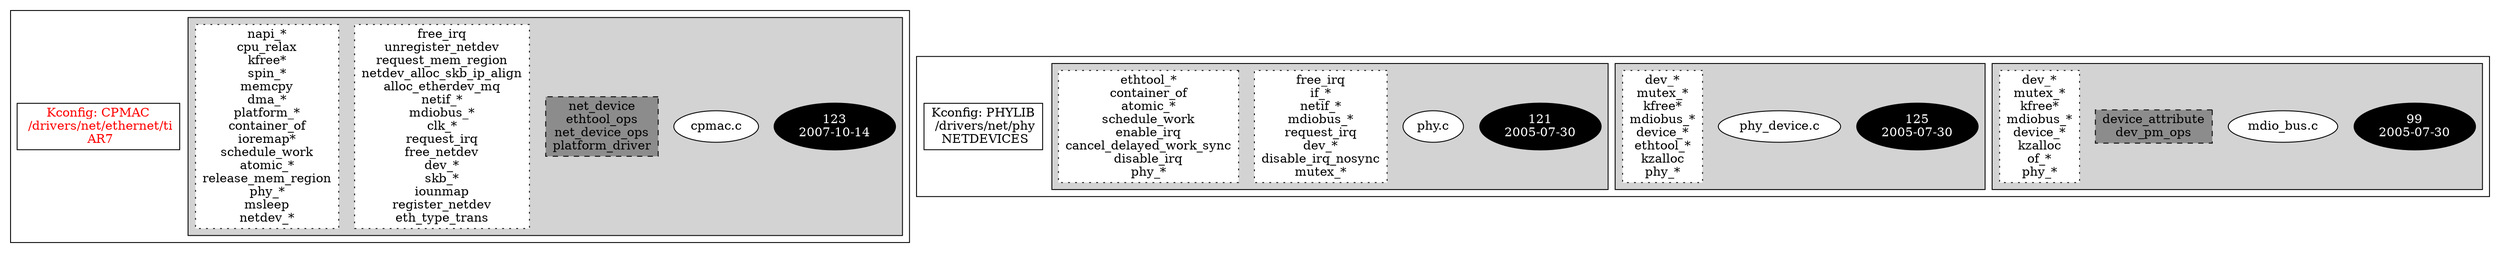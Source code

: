 digraph Driver {
	ranksep=2;
	splines=ortho;
	//Symbol: CPMAC
	subgraph "cluster_CPMAC"{
		subgraph "cluster_cpmac.c" {
			style=filled
			"commit_cpmac.c" [style=filled, fillcolor=black, fontcolor=white, label="123\n2007-10-14"];
			"cpmac.c" [style=filled, fillcolor=white, fontcolor=black, label="cpmac.c\n"];
			"structs-cpmac.c" [style="filled,dashed" shape=box, fillcolor=grey55, fontcolor=black, label="net_device\nethtool_ops\nnet_device_ops\nplatform_driver\n"];
			"funccall2-cpmac.c" [style="filled,dotted" shape=box, fillcolor=white, fontcolor=black, label="free_irq\nunregister_netdev\nrequest_mem_region\nnetdev_alloc_skb_ip_align\nalloc_etherdev_mq\nnetif_*\nmdiobus_*\nclk_*\nrequest_irq\nfree_netdev\ndev_*\nskb_*\niounmap\nregister_netdev\neth_type_trans\n"];
			"funccall1-cpmac.c" [style="filled,dotted" shape=box, fillcolor=white, fontcolor=black, label="napi_*\ncpu_relax\nkfree*\nspin_*\nmemcpy\ndma_*\nplatform_*\ncontainer_of\nioremap*\nschedule_work\natomic_*\nrelease_mem_region\nphy_*\nmsleep\nnetdev_*\n"];
		}
		"K:CPMAC" [label="Kconfig: CPMAC\n /drivers/net/ethernet/ti\n  AR7 ", shape=box, fontcolor=red];
	}
	//Symbol: PHYLIB
	subgraph "cluster_PHYLIB"{
		subgraph "cluster_mdio_bus.c" {
			style=filled
			"commit_mdio_bus.c" [style=filled, fillcolor=black, fontcolor=white, label="99\n2005-07-30"];
			"mdio_bus.c" [style=filled, fillcolor=white, fontcolor=black, label="mdio_bus.c\n"];
			"structs-mdio_bus.c" [style="filled,dashed" shape=box, fillcolor=grey55, fontcolor=black, label="device_attribute\ndev_pm_ops\n"];
			"funccall0-mdio_bus.c" [style="filled,dotted" shape=box, fillcolor=white, fontcolor=black, label="dev_*\nmutex_*\nkfree*\nmdiobus_*\ndevice_*\nkzalloc\nof_*\nphy_*\n"];
		}
		subgraph "cluster_phy_device.c" {
			style=filled
			"commit_phy_device.c" [style=filled, fillcolor=black, fontcolor=white, label="125\n2005-07-30"];
			"phy_device.c" [style=filled, fillcolor=white, fontcolor=black, label="phy_device.c\n"];
			"funccall0-phy_device.c" [style="filled,dotted" shape=box, fillcolor=white, fontcolor=black, label="dev_*\nmutex_*\nkfree*\nmdiobus_*\ndevice_*\nethtool_*\nkzalloc\nphy_*\n"];
		}
		subgraph "cluster_phy.c" {
			style=filled
			"commit_phy.c" [style=filled, fillcolor=black, fontcolor=white, label="121\n2005-07-30"];
			"phy.c" [style=filled, fillcolor=white, fontcolor=black, label="phy.c\n"];
			"funccall2-phy.c" [style="filled,dotted" shape=box, fillcolor=white, fontcolor=black, label="free_irq\nif_*\nnetif_*\nmdiobus_*\nrequest_irq\ndev_*\ndisable_irq_nosync\nmutex_*\n"];
			"funccall1-phy.c" [style="filled,dotted" shape=box, fillcolor=white, fontcolor=black, label="ethtool_*\ncontainer_of\natomic_*\nschedule_work\nenable_irq\ncancel_delayed_work_sync\ndisable_irq\nphy_*\n"];
		}
		"K:PHYLIB" [label="Kconfig: PHYLIB\n /drivers/net/phy\n  NETDEVICES ", shape=box];
	}
}

